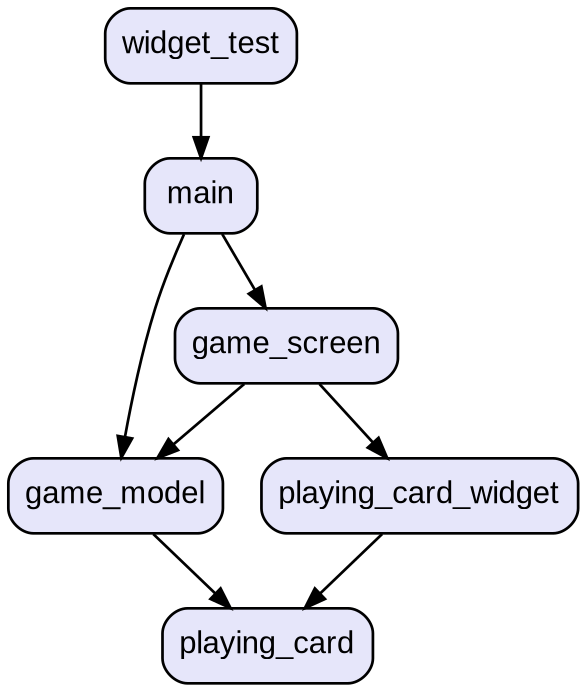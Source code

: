 digraph "" {
  graph [style=rounded fontname="Arial Black" fontsize=13 penwidth=2.6];
  node [shape=rect style="filled,rounded" fontname=Arial fontsize=15 fillcolor=Lavender penwidth=1.3];
  edge [penwidth=1.3];
  "/lib/game_model.dart" [label="game_model"];
  "/lib/game_screen.dart" [label="game_screen"];
  "/lib/main.dart" [label="main"];
  "/lib/playing_card.dart" [label="playing_card"];
  "/lib/playing_card_widget.dart" [label="playing_card_widget"];
  "/test/widget_test.dart" [label="widget_test"];
  "/lib/game_model.dart" -> "/lib/playing_card.dart";
  "/lib/game_screen.dart" -> "/lib/game_model.dart";
  "/lib/game_screen.dart" -> "/lib/playing_card_widget.dart";
  "/lib/main.dart" -> "/lib/game_model.dart";
  "/lib/main.dart" -> "/lib/game_screen.dart";
  "/lib/playing_card_widget.dart" -> "/lib/playing_card.dart";
  "/test/widget_test.dart" -> "/lib/main.dart";
}
